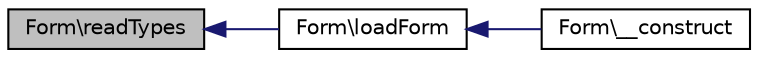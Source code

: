 digraph G
{
  edge [fontname="Helvetica",fontsize="10",labelfontname="Helvetica",labelfontsize="10"];
  node [fontname="Helvetica",fontsize="10",shape=record];
  rankdir="LR";
  Node1 [label="Form\\readTypes",height=0.2,width=0.4,color="black", fillcolor="grey75", style="filled" fontcolor="black"];
  Node1 -> Node2 [dir="back",color="midnightblue",fontsize="10",style="solid",fontname="Helvetica"];
  Node2 [label="Form\\loadForm",height=0.2,width=0.4,color="black", fillcolor="white", style="filled",URL="$classForm.html#aea5f91ce049fe12fc47fa6987192d8ad",tooltip="Reads form settings and prepares class to work with given subset of config file."];
  Node2 -> Node3 [dir="back",color="midnightblue",fontsize="10",style="solid",fontname="Helvetica"];
  Node3 [label="Form\\__construct",height=0.2,width=0.4,color="black", fillcolor="white", style="filled",URL="$classForm.html#a8a59e8cadc476d35897d7a6869572f97",tooltip="Constructor, reads default config values."];
}
